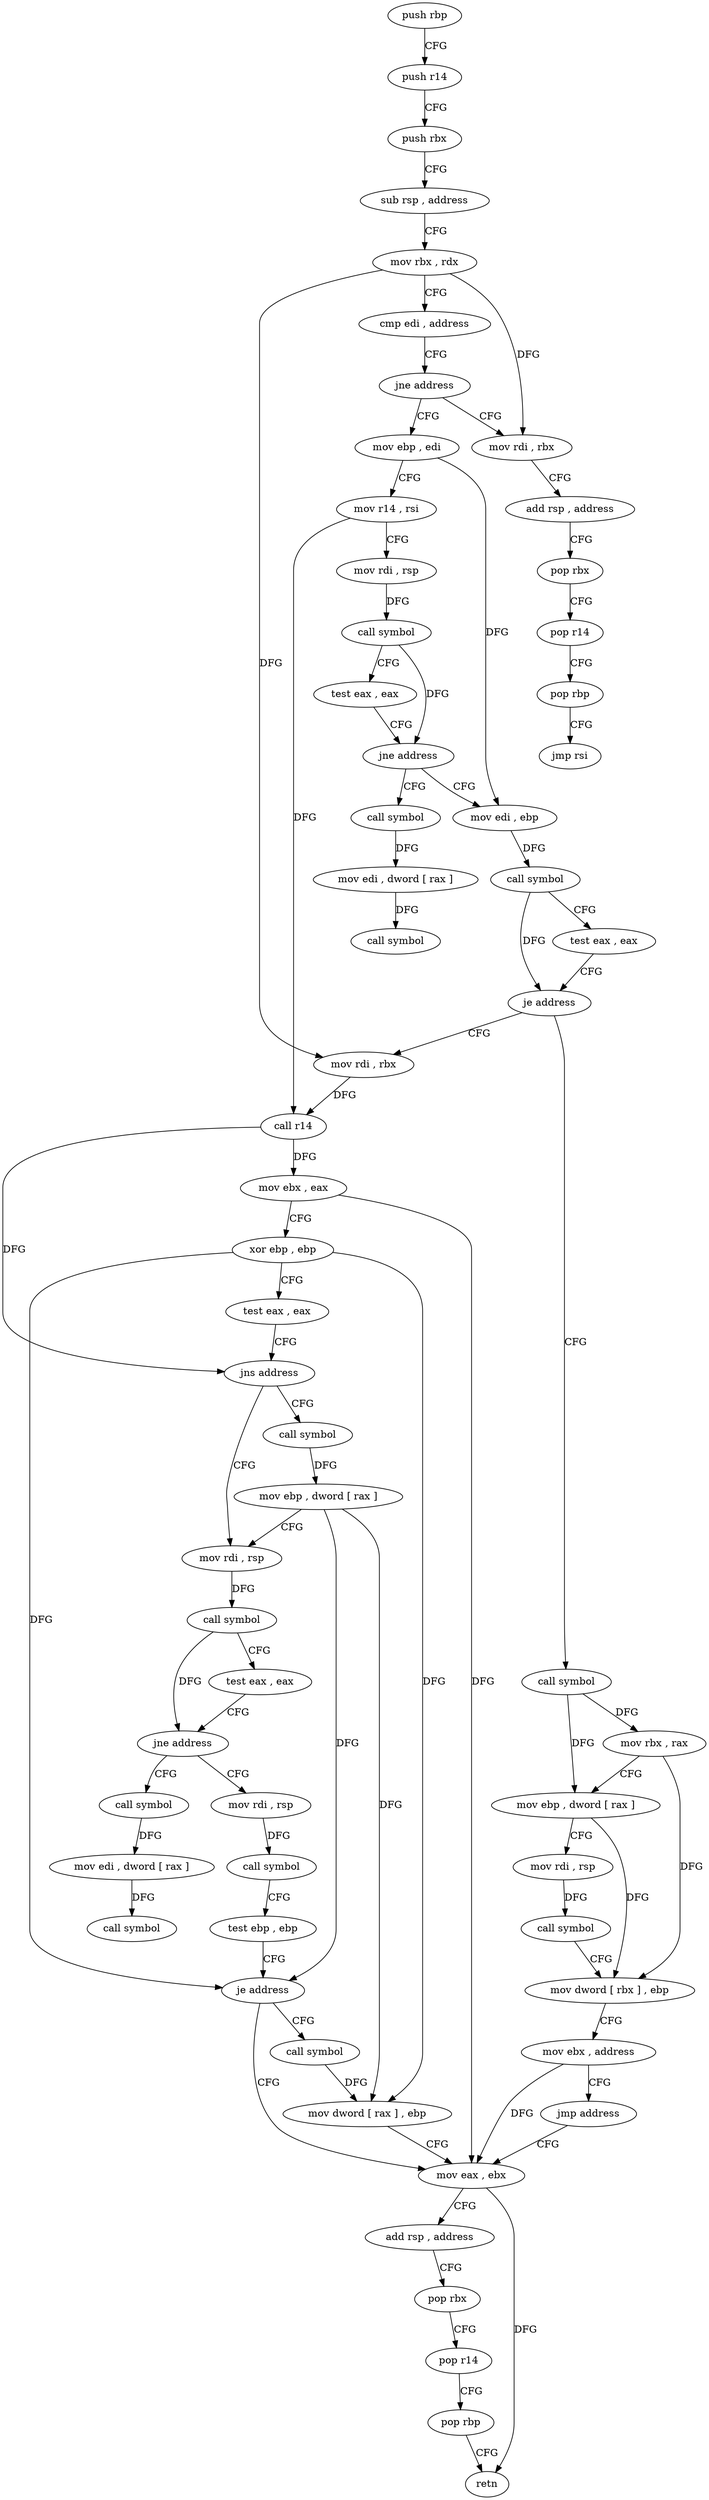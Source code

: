 digraph "func" {
"4253648" [label = "push rbp" ]
"4253649" [label = "push r14" ]
"4253651" [label = "push rbx" ]
"4253652" [label = "sub rsp , address" ]
"4253656" [label = "mov rbx , rdx" ]
"4253659" [label = "cmp edi , address" ]
"4253662" [label = "jne address" ]
"4253677" [label = "mov ebp , edi" ]
"4253664" [label = "mov rdi , rbx" ]
"4253679" [label = "mov r14 , rsi" ]
"4253682" [label = "mov rdi , rsp" ]
"4253685" [label = "call symbol" ]
"4253690" [label = "test eax , eax" ]
"4253692" [label = "jne address" ]
"4253795" [label = "call symbol" ]
"4253694" [label = "mov edi , ebp" ]
"4253667" [label = "add rsp , address" ]
"4253671" [label = "pop rbx" ]
"4253672" [label = "pop r14" ]
"4253674" [label = "pop rbp" ]
"4253675" [label = "jmp rsi" ]
"4253800" [label = "mov edi , dword [ rax ]" ]
"4253802" [label = "call symbol" ]
"4253696" [label = "call symbol" ]
"4253701" [label = "test eax , eax" ]
"4253703" [label = "je address" ]
"4253732" [label = "mov rdi , rbx" ]
"4253705" [label = "call symbol" ]
"4253735" [label = "call r14" ]
"4253738" [label = "mov ebx , eax" ]
"4253740" [label = "xor ebp , ebp" ]
"4253742" [label = "test eax , eax" ]
"4253744" [label = "jns address" ]
"4253753" [label = "mov rdi , rsp" ]
"4253746" [label = "call symbol" ]
"4253710" [label = "mov rbx , rax" ]
"4253713" [label = "mov ebp , dword [ rax ]" ]
"4253715" [label = "mov rdi , rsp" ]
"4253718" [label = "call symbol" ]
"4253723" [label = "mov dword [ rbx ] , ebp" ]
"4253725" [label = "mov ebx , address" ]
"4253730" [label = "jmp address" ]
"4253784" [label = "mov eax , ebx" ]
"4253756" [label = "call symbol" ]
"4253761" [label = "test eax , eax" ]
"4253763" [label = "jne address" ]
"4253807" [label = "call symbol" ]
"4253765" [label = "mov rdi , rsp" ]
"4253751" [label = "mov ebp , dword [ rax ]" ]
"4253786" [label = "add rsp , address" ]
"4253790" [label = "pop rbx" ]
"4253791" [label = "pop r14" ]
"4253793" [label = "pop rbp" ]
"4253794" [label = "retn" ]
"4253812" [label = "mov edi , dword [ rax ]" ]
"4253814" [label = "call symbol" ]
"4253768" [label = "call symbol" ]
"4253773" [label = "test ebp , ebp" ]
"4253775" [label = "je address" ]
"4253777" [label = "call symbol" ]
"4253782" [label = "mov dword [ rax ] , ebp" ]
"4253648" -> "4253649" [ label = "CFG" ]
"4253649" -> "4253651" [ label = "CFG" ]
"4253651" -> "4253652" [ label = "CFG" ]
"4253652" -> "4253656" [ label = "CFG" ]
"4253656" -> "4253659" [ label = "CFG" ]
"4253656" -> "4253664" [ label = "DFG" ]
"4253656" -> "4253732" [ label = "DFG" ]
"4253659" -> "4253662" [ label = "CFG" ]
"4253662" -> "4253677" [ label = "CFG" ]
"4253662" -> "4253664" [ label = "CFG" ]
"4253677" -> "4253679" [ label = "CFG" ]
"4253677" -> "4253694" [ label = "DFG" ]
"4253664" -> "4253667" [ label = "CFG" ]
"4253679" -> "4253682" [ label = "CFG" ]
"4253679" -> "4253735" [ label = "DFG" ]
"4253682" -> "4253685" [ label = "DFG" ]
"4253685" -> "4253690" [ label = "CFG" ]
"4253685" -> "4253692" [ label = "DFG" ]
"4253690" -> "4253692" [ label = "CFG" ]
"4253692" -> "4253795" [ label = "CFG" ]
"4253692" -> "4253694" [ label = "CFG" ]
"4253795" -> "4253800" [ label = "DFG" ]
"4253694" -> "4253696" [ label = "DFG" ]
"4253667" -> "4253671" [ label = "CFG" ]
"4253671" -> "4253672" [ label = "CFG" ]
"4253672" -> "4253674" [ label = "CFG" ]
"4253674" -> "4253675" [ label = "CFG" ]
"4253800" -> "4253802" [ label = "DFG" ]
"4253696" -> "4253701" [ label = "CFG" ]
"4253696" -> "4253703" [ label = "DFG" ]
"4253701" -> "4253703" [ label = "CFG" ]
"4253703" -> "4253732" [ label = "CFG" ]
"4253703" -> "4253705" [ label = "CFG" ]
"4253732" -> "4253735" [ label = "DFG" ]
"4253705" -> "4253710" [ label = "DFG" ]
"4253705" -> "4253713" [ label = "DFG" ]
"4253735" -> "4253738" [ label = "DFG" ]
"4253735" -> "4253744" [ label = "DFG" ]
"4253738" -> "4253740" [ label = "CFG" ]
"4253738" -> "4253784" [ label = "DFG" ]
"4253740" -> "4253742" [ label = "CFG" ]
"4253740" -> "4253775" [ label = "DFG" ]
"4253740" -> "4253782" [ label = "DFG" ]
"4253742" -> "4253744" [ label = "CFG" ]
"4253744" -> "4253753" [ label = "CFG" ]
"4253744" -> "4253746" [ label = "CFG" ]
"4253753" -> "4253756" [ label = "DFG" ]
"4253746" -> "4253751" [ label = "DFG" ]
"4253710" -> "4253713" [ label = "CFG" ]
"4253710" -> "4253723" [ label = "DFG" ]
"4253713" -> "4253715" [ label = "CFG" ]
"4253713" -> "4253723" [ label = "DFG" ]
"4253715" -> "4253718" [ label = "DFG" ]
"4253718" -> "4253723" [ label = "CFG" ]
"4253723" -> "4253725" [ label = "CFG" ]
"4253725" -> "4253730" [ label = "CFG" ]
"4253725" -> "4253784" [ label = "DFG" ]
"4253730" -> "4253784" [ label = "CFG" ]
"4253784" -> "4253786" [ label = "CFG" ]
"4253784" -> "4253794" [ label = "DFG" ]
"4253756" -> "4253761" [ label = "CFG" ]
"4253756" -> "4253763" [ label = "DFG" ]
"4253761" -> "4253763" [ label = "CFG" ]
"4253763" -> "4253807" [ label = "CFG" ]
"4253763" -> "4253765" [ label = "CFG" ]
"4253807" -> "4253812" [ label = "DFG" ]
"4253765" -> "4253768" [ label = "DFG" ]
"4253751" -> "4253753" [ label = "CFG" ]
"4253751" -> "4253775" [ label = "DFG" ]
"4253751" -> "4253782" [ label = "DFG" ]
"4253786" -> "4253790" [ label = "CFG" ]
"4253790" -> "4253791" [ label = "CFG" ]
"4253791" -> "4253793" [ label = "CFG" ]
"4253793" -> "4253794" [ label = "CFG" ]
"4253812" -> "4253814" [ label = "DFG" ]
"4253768" -> "4253773" [ label = "CFG" ]
"4253773" -> "4253775" [ label = "CFG" ]
"4253775" -> "4253784" [ label = "CFG" ]
"4253775" -> "4253777" [ label = "CFG" ]
"4253777" -> "4253782" [ label = "DFG" ]
"4253782" -> "4253784" [ label = "CFG" ]
}
